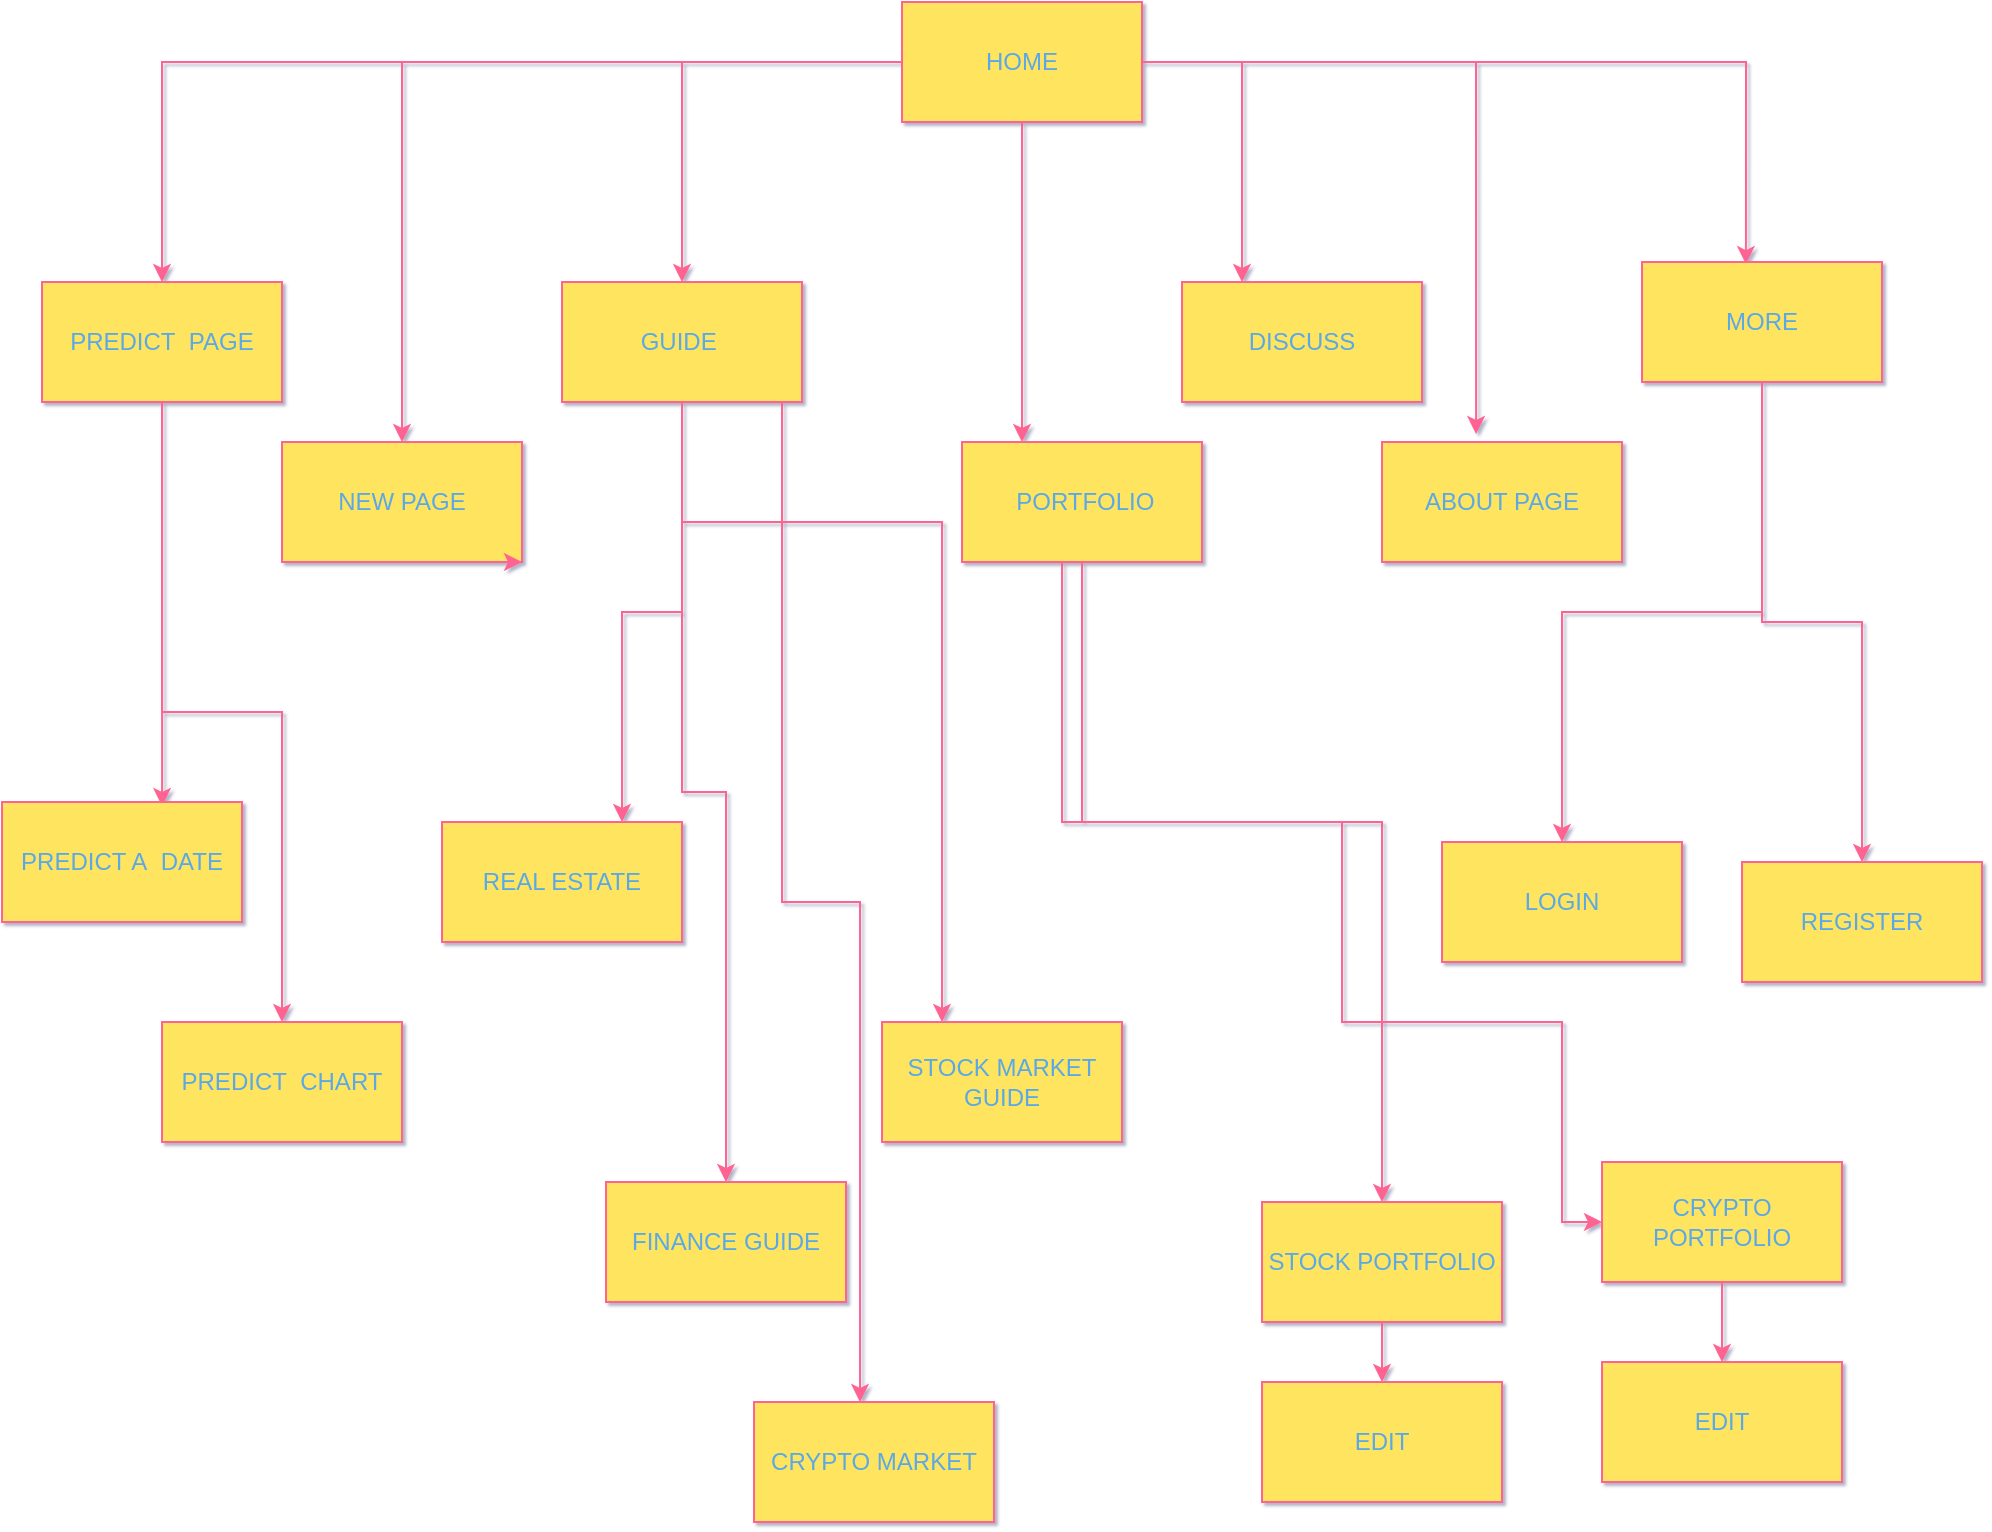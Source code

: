 <mxfile version="16.5.6"><diagram id="0lo0M5GJ9Z81abtudHjF" name="Page-1"><mxGraphModel dx="1578" dy="884" grid="1" gridSize="10" guides="1" tooltips="1" connect="1" arrows="1" fold="1" page="1" pageScale="1" pageWidth="850" pageHeight="1100" math="0" shadow="1"><root><mxCell id="0"/><mxCell id="1" parent="0"/><mxCell id="SrIIeP_YKzf_u_qRNEIH-14" style="edgeStyle=orthogonalEdgeStyle;rounded=0;orthogonalLoop=1;jettySize=auto;html=1;entryX=0.25;entryY=0;entryDx=0;entryDy=0;strokeColor=#FF6392;fontColor=#5AA9E6;" edge="1" parent="1" source="SrIIeP_YKzf_u_qRNEIH-2" target="SrIIeP_YKzf_u_qRNEIH-6"><mxGeometry relative="1" as="geometry"/></mxCell><mxCell id="SrIIeP_YKzf_u_qRNEIH-15" style="edgeStyle=orthogonalEdgeStyle;rounded=0;orthogonalLoop=1;jettySize=auto;html=1;entryX=0.433;entryY=0.017;entryDx=0;entryDy=0;entryPerimeter=0;strokeColor=#FF6392;fontColor=#5AA9E6;" edge="1" parent="1" source="SrIIeP_YKzf_u_qRNEIH-2" target="SrIIeP_YKzf_u_qRNEIH-5"><mxGeometry relative="1" as="geometry"/></mxCell><mxCell id="SrIIeP_YKzf_u_qRNEIH-16" style="edgeStyle=orthogonalEdgeStyle;rounded=0;orthogonalLoop=1;jettySize=auto;html=1;entryX=0.392;entryY=-0.067;entryDx=0;entryDy=0;entryPerimeter=0;strokeColor=#FF6392;fontColor=#5AA9E6;" edge="1" parent="1" source="SrIIeP_YKzf_u_qRNEIH-2" target="SrIIeP_YKzf_u_qRNEIH-8"><mxGeometry relative="1" as="geometry"/></mxCell><mxCell id="SrIIeP_YKzf_u_qRNEIH-19" style="edgeStyle=orthogonalEdgeStyle;rounded=0;orthogonalLoop=1;jettySize=auto;html=1;entryX=0.5;entryY=0;entryDx=0;entryDy=0;strokeColor=#FF6392;fontColor=#5AA9E6;" edge="1" parent="1" source="SrIIeP_YKzf_u_qRNEIH-2" target="SrIIeP_YKzf_u_qRNEIH-7"><mxGeometry relative="1" as="geometry"/></mxCell><mxCell id="SrIIeP_YKzf_u_qRNEIH-20" style="edgeStyle=orthogonalEdgeStyle;rounded=0;orthogonalLoop=1;jettySize=auto;html=1;entryX=0.5;entryY=0;entryDx=0;entryDy=0;strokeColor=#FF6392;fontColor=#5AA9E6;" edge="1" parent="1" source="SrIIeP_YKzf_u_qRNEIH-2" target="SrIIeP_YKzf_u_qRNEIH-3"><mxGeometry relative="1" as="geometry"/></mxCell><mxCell id="SrIIeP_YKzf_u_qRNEIH-50" style="edgeStyle=orthogonalEdgeStyle;rounded=0;orthogonalLoop=1;jettySize=auto;html=1;entryX=0.5;entryY=0;entryDx=0;entryDy=0;strokeColor=#FF6392;fontColor=#5AA9E6;" edge="1" parent="1" source="SrIIeP_YKzf_u_qRNEIH-2" target="SrIIeP_YKzf_u_qRNEIH-11"><mxGeometry relative="1" as="geometry"/></mxCell><mxCell id="SrIIeP_YKzf_u_qRNEIH-70" style="edgeStyle=orthogonalEdgeStyle;rounded=0;orthogonalLoop=1;jettySize=auto;html=1;entryX=0.25;entryY=0;entryDx=0;entryDy=0;strokeColor=#FF6392;fontColor=#5AA9E6;" edge="1" parent="1" source="SrIIeP_YKzf_u_qRNEIH-2" target="SrIIeP_YKzf_u_qRNEIH-4"><mxGeometry relative="1" as="geometry"/></mxCell><mxCell id="SrIIeP_YKzf_u_qRNEIH-2" value="HOME" style="rounded=0;whiteSpace=wrap;html=1;fillColor=#FFE45E;strokeColor=#FF6392;fontColor=#5AA9E6;" vertex="1" parent="1"><mxGeometry x="450" y="20" width="120" height="60" as="geometry"/></mxCell><mxCell id="SrIIeP_YKzf_u_qRNEIH-24" style="edgeStyle=orthogonalEdgeStyle;rounded=0;orthogonalLoop=1;jettySize=auto;html=1;entryX=0.667;entryY=0.033;entryDx=0;entryDy=0;entryPerimeter=0;strokeColor=#FF6392;fontColor=#5AA9E6;" edge="1" parent="1" source="SrIIeP_YKzf_u_qRNEIH-3" target="SrIIeP_YKzf_u_qRNEIH-23"><mxGeometry relative="1" as="geometry"/></mxCell><mxCell id="SrIIeP_YKzf_u_qRNEIH-25" style="edgeStyle=orthogonalEdgeStyle;rounded=0;orthogonalLoop=1;jettySize=auto;html=1;strokeColor=#FF6392;fontColor=#5AA9E6;" edge="1" parent="1" source="SrIIeP_YKzf_u_qRNEIH-3" target="SrIIeP_YKzf_u_qRNEIH-22"><mxGeometry relative="1" as="geometry"/></mxCell><mxCell id="SrIIeP_YKzf_u_qRNEIH-3" value="PREDICT&amp;nbsp; PAGE" style="rounded=0;whiteSpace=wrap;html=1;fillColor=#FFE45E;strokeColor=#FF6392;fontColor=#5AA9E6;" vertex="1" parent="1"><mxGeometry x="20" y="160" width="120" height="60" as="geometry"/></mxCell><mxCell id="SrIIeP_YKzf_u_qRNEIH-56" style="edgeStyle=orthogonalEdgeStyle;rounded=0;orthogonalLoop=1;jettySize=auto;html=1;strokeColor=#FF6392;fontColor=#5AA9E6;" edge="1" parent="1" source="SrIIeP_YKzf_u_qRNEIH-5" target="SrIIeP_YKzf_u_qRNEIH-46"><mxGeometry relative="1" as="geometry"/></mxCell><mxCell id="SrIIeP_YKzf_u_qRNEIH-57" style="edgeStyle=orthogonalEdgeStyle;rounded=0;orthogonalLoop=1;jettySize=auto;html=1;entryX=0.5;entryY=0;entryDx=0;entryDy=0;strokeColor=#FF6392;fontColor=#5AA9E6;" edge="1" parent="1" source="SrIIeP_YKzf_u_qRNEIH-5" target="SrIIeP_YKzf_u_qRNEIH-47"><mxGeometry relative="1" as="geometry"/></mxCell><mxCell id="SrIIeP_YKzf_u_qRNEIH-5" value="MORE" style="rounded=0;whiteSpace=wrap;html=1;fillColor=#FFE45E;strokeColor=#FF6392;fontColor=#5AA9E6;" vertex="1" parent="1"><mxGeometry x="820" y="150" width="120" height="60" as="geometry"/></mxCell><mxCell id="SrIIeP_YKzf_u_qRNEIH-6" value="DISCUSS" style="rounded=0;whiteSpace=wrap;html=1;fillColor=#FFE45E;strokeColor=#FF6392;fontColor=#5AA9E6;" vertex="1" parent="1"><mxGeometry x="590" y="160" width="120" height="60" as="geometry"/></mxCell><mxCell id="SrIIeP_YKzf_u_qRNEIH-7" value="NEW PAGE" style="rounded=0;whiteSpace=wrap;html=1;fillColor=#FFE45E;strokeColor=#FF6392;fontColor=#5AA9E6;" vertex="1" parent="1"><mxGeometry x="140" y="240" width="120" height="60" as="geometry"/></mxCell><mxCell id="SrIIeP_YKzf_u_qRNEIH-8" value="ABOUT PAGE" style="rounded=0;whiteSpace=wrap;html=1;fillColor=#FFE45E;strokeColor=#FF6392;fontColor=#5AA9E6;" vertex="1" parent="1"><mxGeometry x="690" y="240" width="120" height="60" as="geometry"/></mxCell><mxCell id="SrIIeP_YKzf_u_qRNEIH-64" style="edgeStyle=orthogonalEdgeStyle;rounded=0;orthogonalLoop=1;jettySize=auto;html=1;entryX=0.75;entryY=0;entryDx=0;entryDy=0;strokeColor=#FF6392;fontColor=#5AA9E6;" edge="1" parent="1" source="SrIIeP_YKzf_u_qRNEIH-11" target="SrIIeP_YKzf_u_qRNEIH-26"><mxGeometry relative="1" as="geometry"/></mxCell><mxCell id="SrIIeP_YKzf_u_qRNEIH-65" style="edgeStyle=orthogonalEdgeStyle;rounded=0;orthogonalLoop=1;jettySize=auto;html=1;entryX=0.25;entryY=0;entryDx=0;entryDy=0;strokeColor=#FF6392;fontColor=#5AA9E6;" edge="1" parent="1" source="SrIIeP_YKzf_u_qRNEIH-11" target="SrIIeP_YKzf_u_qRNEIH-28"><mxGeometry relative="1" as="geometry"><Array as="points"><mxPoint x="340" y="280"/><mxPoint x="470" y="280"/></Array></mxGeometry></mxCell><mxCell id="SrIIeP_YKzf_u_qRNEIH-66" style="edgeStyle=orthogonalEdgeStyle;rounded=0;orthogonalLoop=1;jettySize=auto;html=1;strokeColor=#FF6392;fontColor=#5AA9E6;" edge="1" parent="1" source="SrIIeP_YKzf_u_qRNEIH-11" target="SrIIeP_YKzf_u_qRNEIH-29"><mxGeometry relative="1" as="geometry"/></mxCell><mxCell id="SrIIeP_YKzf_u_qRNEIH-67" style="edgeStyle=orthogonalEdgeStyle;rounded=0;orthogonalLoop=1;jettySize=auto;html=1;strokeColor=#FF6392;fontColor=#5AA9E6;" edge="1" parent="1" source="SrIIeP_YKzf_u_qRNEIH-11" target="SrIIeP_YKzf_u_qRNEIH-27"><mxGeometry relative="1" as="geometry"><Array as="points"><mxPoint x="390" y="470"/><mxPoint x="429" y="470"/></Array></mxGeometry></mxCell><mxCell id="SrIIeP_YKzf_u_qRNEIH-11" value="GUIDE&amp;nbsp;" style="rounded=0;whiteSpace=wrap;html=1;fillColor=#FFE45E;strokeColor=#FF6392;fontColor=#5AA9E6;" vertex="1" parent="1"><mxGeometry x="280" y="160" width="120" height="60" as="geometry"/></mxCell><mxCell id="SrIIeP_YKzf_u_qRNEIH-22" value="PREDICT&amp;nbsp; CHART" style="rounded=0;whiteSpace=wrap;html=1;fillColor=#FFE45E;strokeColor=#FF6392;fontColor=#5AA9E6;" vertex="1" parent="1"><mxGeometry x="80" y="530" width="120" height="60" as="geometry"/></mxCell><mxCell id="SrIIeP_YKzf_u_qRNEIH-23" value="PREDICT A&amp;nbsp; DATE" style="rounded=0;whiteSpace=wrap;html=1;fillColor=#FFE45E;strokeColor=#FF6392;fontColor=#5AA9E6;" vertex="1" parent="1"><mxGeometry y="420" width="120" height="60" as="geometry"/></mxCell><mxCell id="SrIIeP_YKzf_u_qRNEIH-26" value="REAL ESTATE" style="rounded=0;whiteSpace=wrap;html=1;fillColor=#FFE45E;strokeColor=#FF6392;fontColor=#5AA9E6;" vertex="1" parent="1"><mxGeometry x="220" y="430" width="120" height="60" as="geometry"/></mxCell><mxCell id="SrIIeP_YKzf_u_qRNEIH-27" value="CRYPTO MARKET" style="rounded=0;whiteSpace=wrap;html=1;fillColor=#FFE45E;strokeColor=#FF6392;fontColor=#5AA9E6;" vertex="1" parent="1"><mxGeometry x="376" y="720" width="120" height="60" as="geometry"/></mxCell><mxCell id="SrIIeP_YKzf_u_qRNEIH-29" value="FINANCE GUIDE" style="rounded=0;whiteSpace=wrap;html=1;fillColor=#FFE45E;strokeColor=#FF6392;fontColor=#5AA9E6;" vertex="1" parent="1"><mxGeometry x="302" y="610" width="120" height="60" as="geometry"/></mxCell><mxCell id="SrIIeP_YKzf_u_qRNEIH-43" style="edgeStyle=orthogonalEdgeStyle;rounded=0;orthogonalLoop=1;jettySize=auto;html=1;entryX=0.5;entryY=0;entryDx=0;entryDy=0;strokeColor=#FF6392;fontColor=#5AA9E6;" edge="1" parent="1" source="SrIIeP_YKzf_u_qRNEIH-34" target="SrIIeP_YKzf_u_qRNEIH-36"><mxGeometry relative="1" as="geometry"/></mxCell><mxCell id="SrIIeP_YKzf_u_qRNEIH-34" value="CRYPTO PORTFOLIO" style="rounded=0;whiteSpace=wrap;html=1;fillColor=#FFE45E;strokeColor=#FF6392;fontColor=#5AA9E6;" vertex="1" parent="1"><mxGeometry x="800" y="600" width="120" height="60" as="geometry"/></mxCell><mxCell id="SrIIeP_YKzf_u_qRNEIH-38" style="edgeStyle=orthogonalEdgeStyle;rounded=0;orthogonalLoop=1;jettySize=auto;html=1;strokeColor=#FF6392;fontColor=#5AA9E6;" edge="1" parent="1" source="SrIIeP_YKzf_u_qRNEIH-35" target="SrIIeP_YKzf_u_qRNEIH-37"><mxGeometry relative="1" as="geometry"/></mxCell><mxCell id="SrIIeP_YKzf_u_qRNEIH-35" value="STOCK PORTFOLIO" style="rounded=0;whiteSpace=wrap;html=1;fillColor=#FFE45E;strokeColor=#FF6392;fontColor=#5AA9E6;" vertex="1" parent="1"><mxGeometry x="630" y="620" width="120" height="60" as="geometry"/></mxCell><mxCell id="SrIIeP_YKzf_u_qRNEIH-36" value="EDIT" style="rounded=0;whiteSpace=wrap;html=1;fillColor=#FFE45E;strokeColor=#FF6392;fontColor=#5AA9E6;" vertex="1" parent="1"><mxGeometry x="800" y="700" width="120" height="60" as="geometry"/></mxCell><mxCell id="SrIIeP_YKzf_u_qRNEIH-37" value="EDIT" style="rounded=0;whiteSpace=wrap;html=1;fillColor=#FFE45E;strokeColor=#FF6392;fontColor=#5AA9E6;" vertex="1" parent="1"><mxGeometry x="630" y="710" width="120" height="60" as="geometry"/></mxCell><mxCell id="SrIIeP_YKzf_u_qRNEIH-46" value="LOGIN" style="rounded=0;whiteSpace=wrap;html=1;fillColor=#FFE45E;strokeColor=#FF6392;fontColor=#5AA9E6;" vertex="1" parent="1"><mxGeometry x="720" y="440" width="120" height="60" as="geometry"/></mxCell><mxCell id="SrIIeP_YKzf_u_qRNEIH-47" value="REGISTER" style="rounded=0;whiteSpace=wrap;html=1;fillColor=#FFE45E;strokeColor=#FF6392;fontColor=#5AA9E6;" vertex="1" parent="1"><mxGeometry x="870" y="450" width="120" height="60" as="geometry"/></mxCell><mxCell id="SrIIeP_YKzf_u_qRNEIH-68" style="edgeStyle=orthogonalEdgeStyle;rounded=0;orthogonalLoop=1;jettySize=auto;html=1;strokeColor=#FF6392;fontColor=#5AA9E6;" edge="1" parent="1" source="SrIIeP_YKzf_u_qRNEIH-4" target="SrIIeP_YKzf_u_qRNEIH-34"><mxGeometry relative="1" as="geometry"><Array as="points"><mxPoint x="530" y="430"/><mxPoint x="670" y="430"/><mxPoint x="670" y="530"/><mxPoint x="780" y="530"/></Array></mxGeometry></mxCell><mxCell id="SrIIeP_YKzf_u_qRNEIH-75" style="edgeStyle=orthogonalEdgeStyle;rounded=0;orthogonalLoop=1;jettySize=auto;html=1;strokeColor=#FF6392;fontColor=#5AA9E6;" edge="1" parent="1" source="SrIIeP_YKzf_u_qRNEIH-4" target="SrIIeP_YKzf_u_qRNEIH-35"><mxGeometry relative="1" as="geometry"><Array as="points"><mxPoint x="540" y="430"/><mxPoint x="690" y="430"/></Array></mxGeometry></mxCell><mxCell id="SrIIeP_YKzf_u_qRNEIH-4" value="&amp;nbsp;PORTFOLIO" style="rounded=0;whiteSpace=wrap;html=1;fillColor=#FFE45E;strokeColor=#FF6392;fontColor=#5AA9E6;" vertex="1" parent="1"><mxGeometry x="480" y="240" width="120" height="60" as="geometry"/></mxCell><mxCell id="SrIIeP_YKzf_u_qRNEIH-51" style="edgeStyle=orthogonalEdgeStyle;rounded=0;orthogonalLoop=1;jettySize=auto;html=1;exitX=0.75;exitY=1;exitDx=0;exitDy=0;entryX=1;entryY=1;entryDx=0;entryDy=0;strokeColor=#FF6392;fontColor=#5AA9E6;" edge="1" parent="1" source="SrIIeP_YKzf_u_qRNEIH-7" target="SrIIeP_YKzf_u_qRNEIH-7"><mxGeometry relative="1" as="geometry"/></mxCell><mxCell id="SrIIeP_YKzf_u_qRNEIH-28" value="STOCK MARKET GUIDE" style="rounded=0;whiteSpace=wrap;html=1;fillColor=#FFE45E;strokeColor=#FF6392;fontColor=#5AA9E6;" vertex="1" parent="1"><mxGeometry x="440" y="530" width="120" height="60" as="geometry"/></mxCell><mxCell id="SrIIeP_YKzf_u_qRNEIH-73" style="edgeStyle=orthogonalEdgeStyle;rounded=0;orthogonalLoop=1;jettySize=auto;html=1;exitX=0.5;exitY=1;exitDx=0;exitDy=0;strokeColor=#FF6392;fontColor=#5AA9E6;" edge="1" parent="1" source="SrIIeP_YKzf_u_qRNEIH-29" target="SrIIeP_YKzf_u_qRNEIH-29"><mxGeometry relative="1" as="geometry"/></mxCell></root></mxGraphModel></diagram></mxfile>